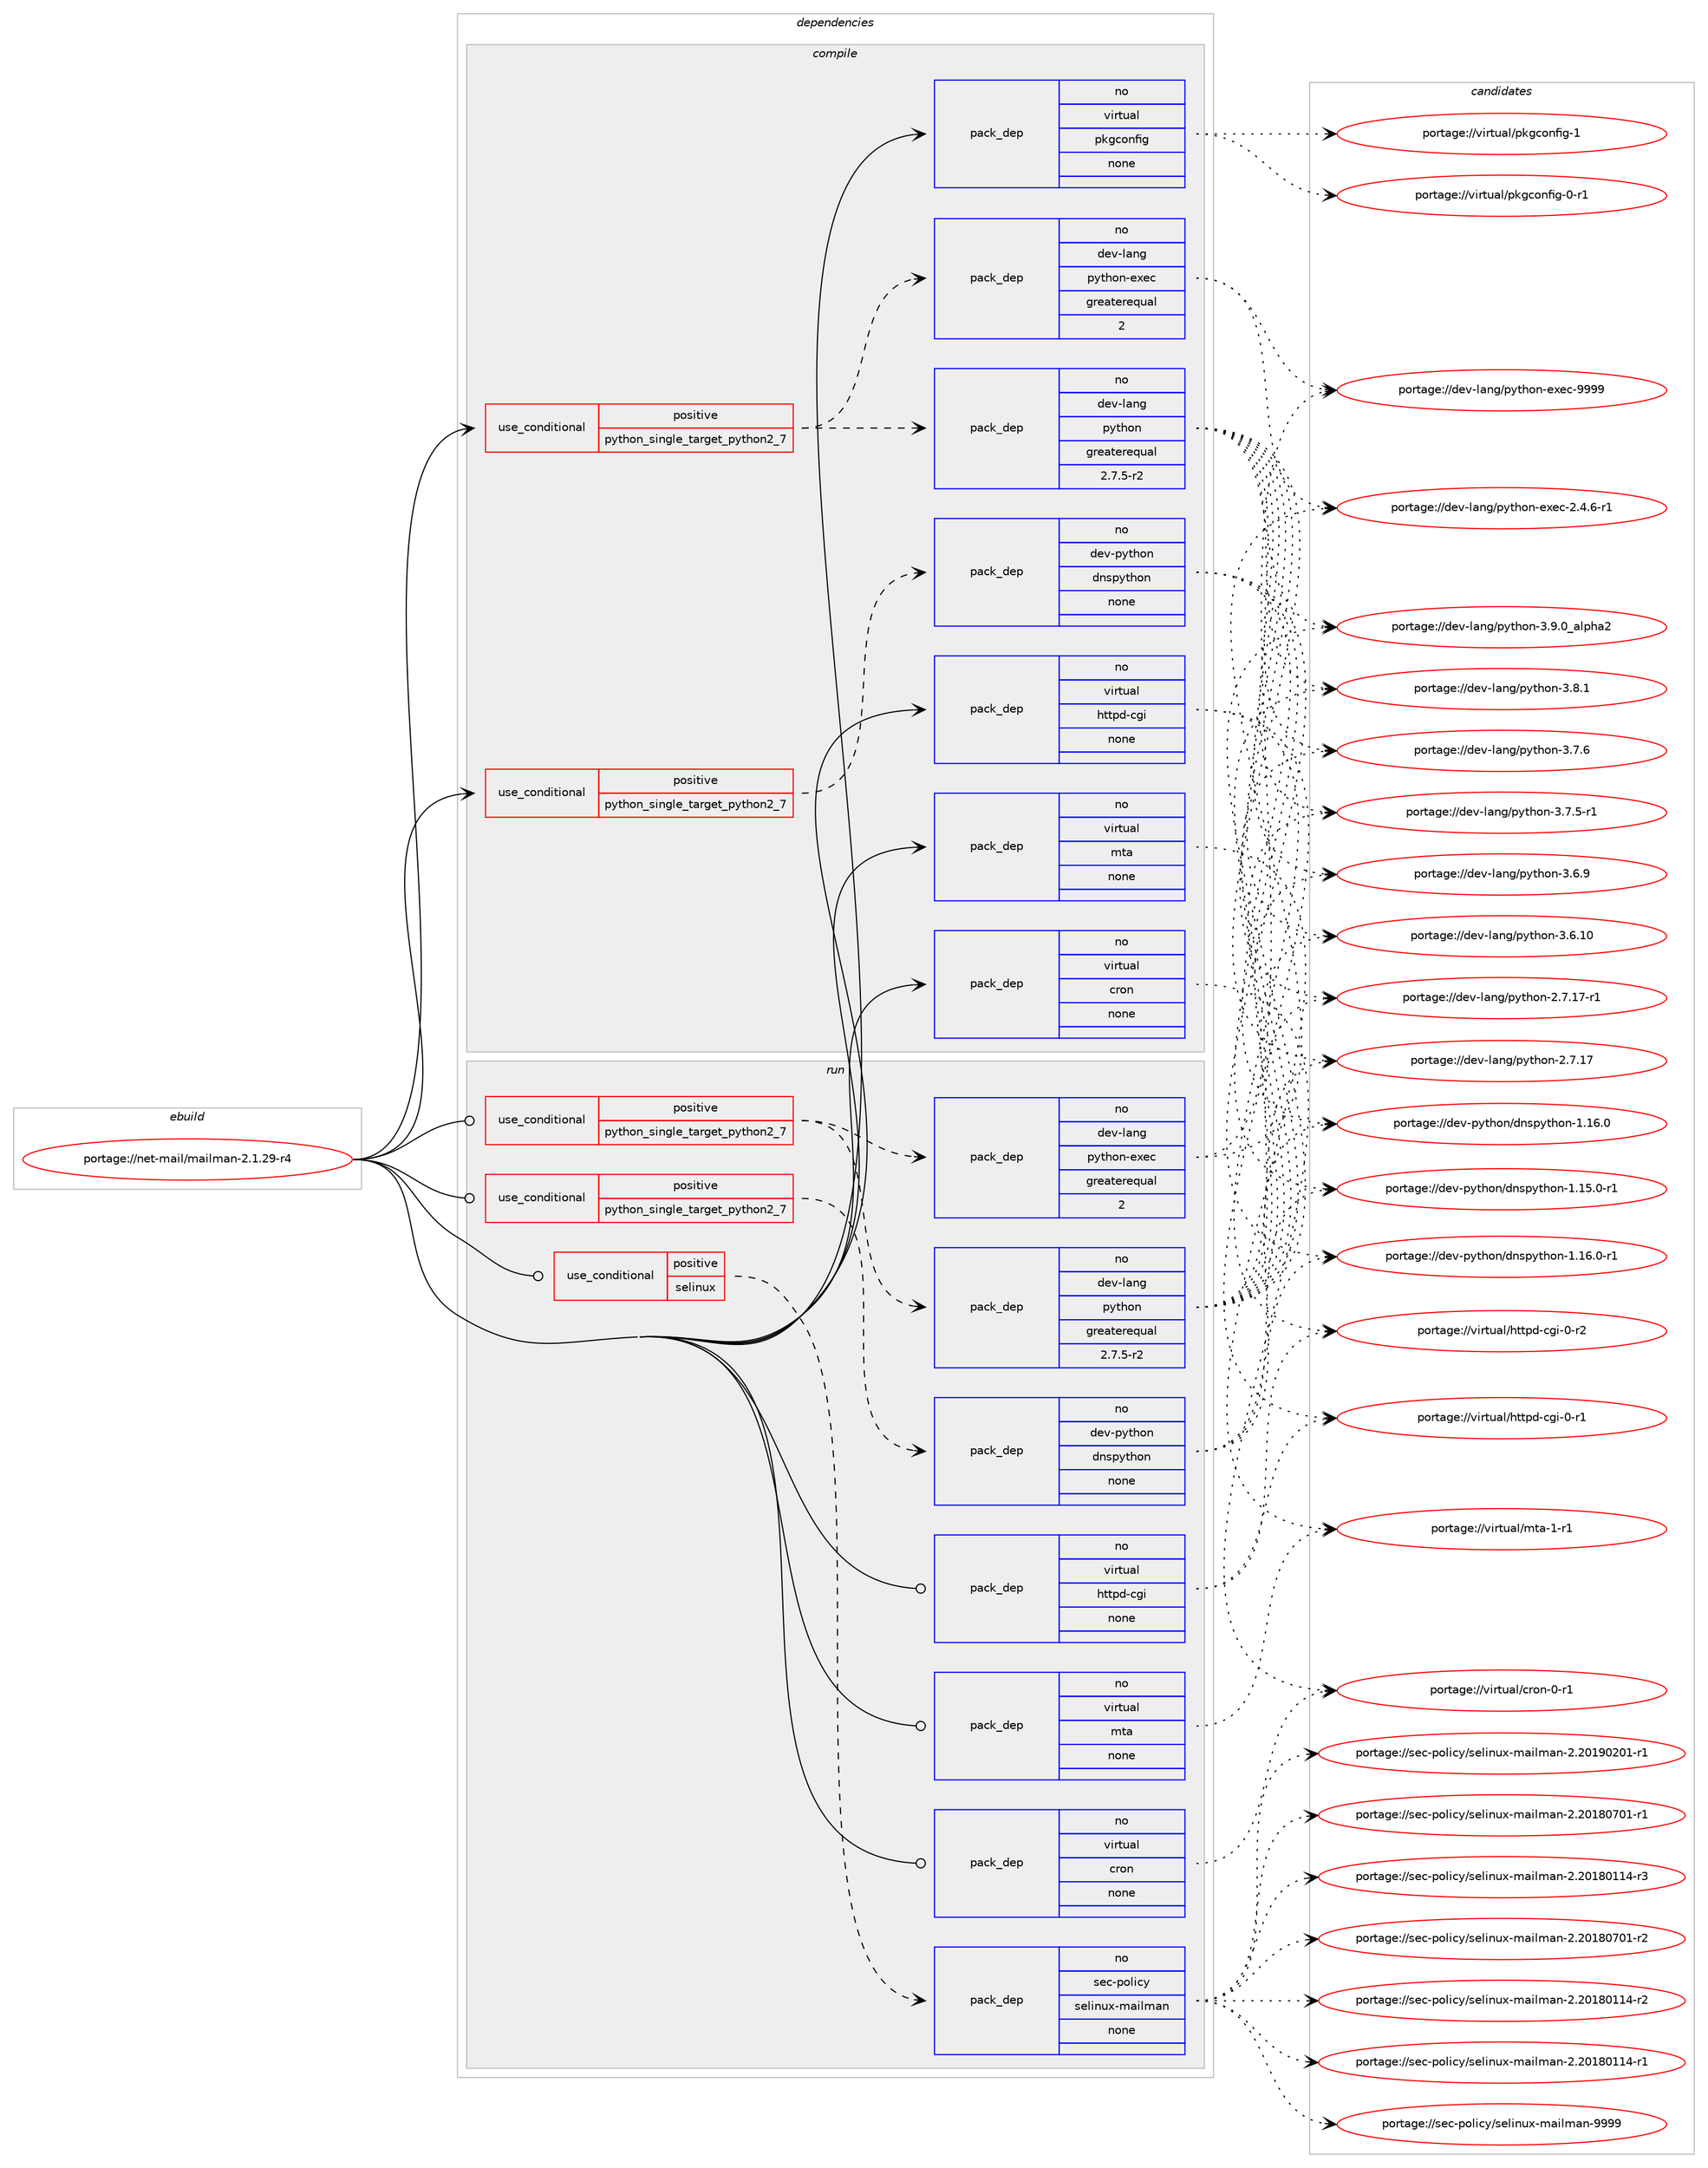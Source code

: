 digraph prolog {

# *************
# Graph options
# *************

newrank=true;
concentrate=true;
compound=true;
graph [rankdir=LR,fontname=Helvetica,fontsize=10,ranksep=1.5];#, ranksep=2.5, nodesep=0.2];
edge  [arrowhead=vee];
node  [fontname=Helvetica,fontsize=10];

# **********
# The ebuild
# **********

subgraph cluster_leftcol {
color=gray;
rank=same;
label=<<i>ebuild</i>>;
id [label="portage://net-mail/mailman-2.1.29-r4", color=red, width=4, href="../net-mail/mailman-2.1.29-r4.svg"];
}

# ****************
# The dependencies
# ****************

subgraph cluster_midcol {
color=gray;
label=<<i>dependencies</i>>;
subgraph cluster_compile {
fillcolor="#eeeeee";
style=filled;
label=<<i>compile</i>>;
subgraph cond28635 {
dependency137252 [label=<<TABLE BORDER="0" CELLBORDER="1" CELLSPACING="0" CELLPADDING="4"><TR><TD ROWSPAN="3" CELLPADDING="10">use_conditional</TD></TR><TR><TD>positive</TD></TR><TR><TD>python_single_target_python2_7</TD></TR></TABLE>>, shape=none, color=red];
subgraph pack106399 {
dependency137253 [label=<<TABLE BORDER="0" CELLBORDER="1" CELLSPACING="0" CELLPADDING="4" WIDTH="220"><TR><TD ROWSPAN="6" CELLPADDING="30">pack_dep</TD></TR><TR><TD WIDTH="110">no</TD></TR><TR><TD>dev-lang</TD></TR><TR><TD>python</TD></TR><TR><TD>greaterequal</TD></TR><TR><TD>2.7.5-r2</TD></TR></TABLE>>, shape=none, color=blue];
}
dependency137252:e -> dependency137253:w [weight=20,style="dashed",arrowhead="vee"];
subgraph pack106400 {
dependency137254 [label=<<TABLE BORDER="0" CELLBORDER="1" CELLSPACING="0" CELLPADDING="4" WIDTH="220"><TR><TD ROWSPAN="6" CELLPADDING="30">pack_dep</TD></TR><TR><TD WIDTH="110">no</TD></TR><TR><TD>dev-lang</TD></TR><TR><TD>python-exec</TD></TR><TR><TD>greaterequal</TD></TR><TR><TD>2</TD></TR></TABLE>>, shape=none, color=blue];
}
dependency137252:e -> dependency137254:w [weight=20,style="dashed",arrowhead="vee"];
}
id:e -> dependency137252:w [weight=20,style="solid",arrowhead="vee"];
subgraph cond28636 {
dependency137255 [label=<<TABLE BORDER="0" CELLBORDER="1" CELLSPACING="0" CELLPADDING="4"><TR><TD ROWSPAN="3" CELLPADDING="10">use_conditional</TD></TR><TR><TD>positive</TD></TR><TR><TD>python_single_target_python2_7</TD></TR></TABLE>>, shape=none, color=red];
subgraph pack106401 {
dependency137256 [label=<<TABLE BORDER="0" CELLBORDER="1" CELLSPACING="0" CELLPADDING="4" WIDTH="220"><TR><TD ROWSPAN="6" CELLPADDING="30">pack_dep</TD></TR><TR><TD WIDTH="110">no</TD></TR><TR><TD>dev-python</TD></TR><TR><TD>dnspython</TD></TR><TR><TD>none</TD></TR><TR><TD></TD></TR></TABLE>>, shape=none, color=blue];
}
dependency137255:e -> dependency137256:w [weight=20,style="dashed",arrowhead="vee"];
}
id:e -> dependency137255:w [weight=20,style="solid",arrowhead="vee"];
subgraph pack106402 {
dependency137257 [label=<<TABLE BORDER="0" CELLBORDER="1" CELLSPACING="0" CELLPADDING="4" WIDTH="220"><TR><TD ROWSPAN="6" CELLPADDING="30">pack_dep</TD></TR><TR><TD WIDTH="110">no</TD></TR><TR><TD>virtual</TD></TR><TR><TD>cron</TD></TR><TR><TD>none</TD></TR><TR><TD></TD></TR></TABLE>>, shape=none, color=blue];
}
id:e -> dependency137257:w [weight=20,style="solid",arrowhead="vee"];
subgraph pack106403 {
dependency137258 [label=<<TABLE BORDER="0" CELLBORDER="1" CELLSPACING="0" CELLPADDING="4" WIDTH="220"><TR><TD ROWSPAN="6" CELLPADDING="30">pack_dep</TD></TR><TR><TD WIDTH="110">no</TD></TR><TR><TD>virtual</TD></TR><TR><TD>httpd-cgi</TD></TR><TR><TD>none</TD></TR><TR><TD></TD></TR></TABLE>>, shape=none, color=blue];
}
id:e -> dependency137258:w [weight=20,style="solid",arrowhead="vee"];
subgraph pack106404 {
dependency137259 [label=<<TABLE BORDER="0" CELLBORDER="1" CELLSPACING="0" CELLPADDING="4" WIDTH="220"><TR><TD ROWSPAN="6" CELLPADDING="30">pack_dep</TD></TR><TR><TD WIDTH="110">no</TD></TR><TR><TD>virtual</TD></TR><TR><TD>mta</TD></TR><TR><TD>none</TD></TR><TR><TD></TD></TR></TABLE>>, shape=none, color=blue];
}
id:e -> dependency137259:w [weight=20,style="solid",arrowhead="vee"];
subgraph pack106405 {
dependency137260 [label=<<TABLE BORDER="0" CELLBORDER="1" CELLSPACING="0" CELLPADDING="4" WIDTH="220"><TR><TD ROWSPAN="6" CELLPADDING="30">pack_dep</TD></TR><TR><TD WIDTH="110">no</TD></TR><TR><TD>virtual</TD></TR><TR><TD>pkgconfig</TD></TR><TR><TD>none</TD></TR><TR><TD></TD></TR></TABLE>>, shape=none, color=blue];
}
id:e -> dependency137260:w [weight=20,style="solid",arrowhead="vee"];
}
subgraph cluster_compileandrun {
fillcolor="#eeeeee";
style=filled;
label=<<i>compile and run</i>>;
}
subgraph cluster_run {
fillcolor="#eeeeee";
style=filled;
label=<<i>run</i>>;
subgraph cond28637 {
dependency137261 [label=<<TABLE BORDER="0" CELLBORDER="1" CELLSPACING="0" CELLPADDING="4"><TR><TD ROWSPAN="3" CELLPADDING="10">use_conditional</TD></TR><TR><TD>positive</TD></TR><TR><TD>python_single_target_python2_7</TD></TR></TABLE>>, shape=none, color=red];
subgraph pack106406 {
dependency137262 [label=<<TABLE BORDER="0" CELLBORDER="1" CELLSPACING="0" CELLPADDING="4" WIDTH="220"><TR><TD ROWSPAN="6" CELLPADDING="30">pack_dep</TD></TR><TR><TD WIDTH="110">no</TD></TR><TR><TD>dev-lang</TD></TR><TR><TD>python</TD></TR><TR><TD>greaterequal</TD></TR><TR><TD>2.7.5-r2</TD></TR></TABLE>>, shape=none, color=blue];
}
dependency137261:e -> dependency137262:w [weight=20,style="dashed",arrowhead="vee"];
subgraph pack106407 {
dependency137263 [label=<<TABLE BORDER="0" CELLBORDER="1" CELLSPACING="0" CELLPADDING="4" WIDTH="220"><TR><TD ROWSPAN="6" CELLPADDING="30">pack_dep</TD></TR><TR><TD WIDTH="110">no</TD></TR><TR><TD>dev-lang</TD></TR><TR><TD>python-exec</TD></TR><TR><TD>greaterequal</TD></TR><TR><TD>2</TD></TR></TABLE>>, shape=none, color=blue];
}
dependency137261:e -> dependency137263:w [weight=20,style="dashed",arrowhead="vee"];
}
id:e -> dependency137261:w [weight=20,style="solid",arrowhead="odot"];
subgraph cond28638 {
dependency137264 [label=<<TABLE BORDER="0" CELLBORDER="1" CELLSPACING="0" CELLPADDING="4"><TR><TD ROWSPAN="3" CELLPADDING="10">use_conditional</TD></TR><TR><TD>positive</TD></TR><TR><TD>python_single_target_python2_7</TD></TR></TABLE>>, shape=none, color=red];
subgraph pack106408 {
dependency137265 [label=<<TABLE BORDER="0" CELLBORDER="1" CELLSPACING="0" CELLPADDING="4" WIDTH="220"><TR><TD ROWSPAN="6" CELLPADDING="30">pack_dep</TD></TR><TR><TD WIDTH="110">no</TD></TR><TR><TD>dev-python</TD></TR><TR><TD>dnspython</TD></TR><TR><TD>none</TD></TR><TR><TD></TD></TR></TABLE>>, shape=none, color=blue];
}
dependency137264:e -> dependency137265:w [weight=20,style="dashed",arrowhead="vee"];
}
id:e -> dependency137264:w [weight=20,style="solid",arrowhead="odot"];
subgraph cond28639 {
dependency137266 [label=<<TABLE BORDER="0" CELLBORDER="1" CELLSPACING="0" CELLPADDING="4"><TR><TD ROWSPAN="3" CELLPADDING="10">use_conditional</TD></TR><TR><TD>positive</TD></TR><TR><TD>selinux</TD></TR></TABLE>>, shape=none, color=red];
subgraph pack106409 {
dependency137267 [label=<<TABLE BORDER="0" CELLBORDER="1" CELLSPACING="0" CELLPADDING="4" WIDTH="220"><TR><TD ROWSPAN="6" CELLPADDING="30">pack_dep</TD></TR><TR><TD WIDTH="110">no</TD></TR><TR><TD>sec-policy</TD></TR><TR><TD>selinux-mailman</TD></TR><TR><TD>none</TD></TR><TR><TD></TD></TR></TABLE>>, shape=none, color=blue];
}
dependency137266:e -> dependency137267:w [weight=20,style="dashed",arrowhead="vee"];
}
id:e -> dependency137266:w [weight=20,style="solid",arrowhead="odot"];
subgraph pack106410 {
dependency137268 [label=<<TABLE BORDER="0" CELLBORDER="1" CELLSPACING="0" CELLPADDING="4" WIDTH="220"><TR><TD ROWSPAN="6" CELLPADDING="30">pack_dep</TD></TR><TR><TD WIDTH="110">no</TD></TR><TR><TD>virtual</TD></TR><TR><TD>cron</TD></TR><TR><TD>none</TD></TR><TR><TD></TD></TR></TABLE>>, shape=none, color=blue];
}
id:e -> dependency137268:w [weight=20,style="solid",arrowhead="odot"];
subgraph pack106411 {
dependency137269 [label=<<TABLE BORDER="0" CELLBORDER="1" CELLSPACING="0" CELLPADDING="4" WIDTH="220"><TR><TD ROWSPAN="6" CELLPADDING="30">pack_dep</TD></TR><TR><TD WIDTH="110">no</TD></TR><TR><TD>virtual</TD></TR><TR><TD>httpd-cgi</TD></TR><TR><TD>none</TD></TR><TR><TD></TD></TR></TABLE>>, shape=none, color=blue];
}
id:e -> dependency137269:w [weight=20,style="solid",arrowhead="odot"];
subgraph pack106412 {
dependency137270 [label=<<TABLE BORDER="0" CELLBORDER="1" CELLSPACING="0" CELLPADDING="4" WIDTH="220"><TR><TD ROWSPAN="6" CELLPADDING="30">pack_dep</TD></TR><TR><TD WIDTH="110">no</TD></TR><TR><TD>virtual</TD></TR><TR><TD>mta</TD></TR><TR><TD>none</TD></TR><TR><TD></TD></TR></TABLE>>, shape=none, color=blue];
}
id:e -> dependency137270:w [weight=20,style="solid",arrowhead="odot"];
}
}

# **************
# The candidates
# **************

subgraph cluster_choices {
rank=same;
color=gray;
label=<<i>candidates</i>>;

subgraph choice106399 {
color=black;
nodesep=1;
choice10010111845108971101034711212111610411111045514657464895971081121049750 [label="portage://dev-lang/python-3.9.0_alpha2", color=red, width=4,href="../dev-lang/python-3.9.0_alpha2.svg"];
choice100101118451089711010347112121116104111110455146564649 [label="portage://dev-lang/python-3.8.1", color=red, width=4,href="../dev-lang/python-3.8.1.svg"];
choice100101118451089711010347112121116104111110455146554654 [label="portage://dev-lang/python-3.7.6", color=red, width=4,href="../dev-lang/python-3.7.6.svg"];
choice1001011184510897110103471121211161041111104551465546534511449 [label="portage://dev-lang/python-3.7.5-r1", color=red, width=4,href="../dev-lang/python-3.7.5-r1.svg"];
choice100101118451089711010347112121116104111110455146544657 [label="portage://dev-lang/python-3.6.9", color=red, width=4,href="../dev-lang/python-3.6.9.svg"];
choice10010111845108971101034711212111610411111045514654464948 [label="portage://dev-lang/python-3.6.10", color=red, width=4,href="../dev-lang/python-3.6.10.svg"];
choice100101118451089711010347112121116104111110455046554649554511449 [label="portage://dev-lang/python-2.7.17-r1", color=red, width=4,href="../dev-lang/python-2.7.17-r1.svg"];
choice10010111845108971101034711212111610411111045504655464955 [label="portage://dev-lang/python-2.7.17", color=red, width=4,href="../dev-lang/python-2.7.17.svg"];
dependency137253:e -> choice10010111845108971101034711212111610411111045514657464895971081121049750:w [style=dotted,weight="100"];
dependency137253:e -> choice100101118451089711010347112121116104111110455146564649:w [style=dotted,weight="100"];
dependency137253:e -> choice100101118451089711010347112121116104111110455146554654:w [style=dotted,weight="100"];
dependency137253:e -> choice1001011184510897110103471121211161041111104551465546534511449:w [style=dotted,weight="100"];
dependency137253:e -> choice100101118451089711010347112121116104111110455146544657:w [style=dotted,weight="100"];
dependency137253:e -> choice10010111845108971101034711212111610411111045514654464948:w [style=dotted,weight="100"];
dependency137253:e -> choice100101118451089711010347112121116104111110455046554649554511449:w [style=dotted,weight="100"];
dependency137253:e -> choice10010111845108971101034711212111610411111045504655464955:w [style=dotted,weight="100"];
}
subgraph choice106400 {
color=black;
nodesep=1;
choice10010111845108971101034711212111610411111045101120101994557575757 [label="portage://dev-lang/python-exec-9999", color=red, width=4,href="../dev-lang/python-exec-9999.svg"];
choice10010111845108971101034711212111610411111045101120101994550465246544511449 [label="portage://dev-lang/python-exec-2.4.6-r1", color=red, width=4,href="../dev-lang/python-exec-2.4.6-r1.svg"];
dependency137254:e -> choice10010111845108971101034711212111610411111045101120101994557575757:w [style=dotted,weight="100"];
dependency137254:e -> choice10010111845108971101034711212111610411111045101120101994550465246544511449:w [style=dotted,weight="100"];
}
subgraph choice106401 {
color=black;
nodesep=1;
choice1001011184511212111610411111047100110115112121116104111110454946495446484511449 [label="portage://dev-python/dnspython-1.16.0-r1", color=red, width=4,href="../dev-python/dnspython-1.16.0-r1.svg"];
choice100101118451121211161041111104710011011511212111610411111045494649544648 [label="portage://dev-python/dnspython-1.16.0", color=red, width=4,href="../dev-python/dnspython-1.16.0.svg"];
choice1001011184511212111610411111047100110115112121116104111110454946495346484511449 [label="portage://dev-python/dnspython-1.15.0-r1", color=red, width=4,href="../dev-python/dnspython-1.15.0-r1.svg"];
dependency137256:e -> choice1001011184511212111610411111047100110115112121116104111110454946495446484511449:w [style=dotted,weight="100"];
dependency137256:e -> choice100101118451121211161041111104710011011511212111610411111045494649544648:w [style=dotted,weight="100"];
dependency137256:e -> choice1001011184511212111610411111047100110115112121116104111110454946495346484511449:w [style=dotted,weight="100"];
}
subgraph choice106402 {
color=black;
nodesep=1;
choice11810511411611797108479911411111045484511449 [label="portage://virtual/cron-0-r1", color=red, width=4,href="../virtual/cron-0-r1.svg"];
dependency137257:e -> choice11810511411611797108479911411111045484511449:w [style=dotted,weight="100"];
}
subgraph choice106403 {
color=black;
nodesep=1;
choice1181051141161179710847104116116112100459910310545484511450 [label="portage://virtual/httpd-cgi-0-r2", color=red, width=4,href="../virtual/httpd-cgi-0-r2.svg"];
choice1181051141161179710847104116116112100459910310545484511449 [label="portage://virtual/httpd-cgi-0-r1", color=red, width=4,href="../virtual/httpd-cgi-0-r1.svg"];
dependency137258:e -> choice1181051141161179710847104116116112100459910310545484511450:w [style=dotted,weight="100"];
dependency137258:e -> choice1181051141161179710847104116116112100459910310545484511449:w [style=dotted,weight="100"];
}
subgraph choice106404 {
color=black;
nodesep=1;
choice11810511411611797108471091169745494511449 [label="portage://virtual/mta-1-r1", color=red, width=4,href="../virtual/mta-1-r1.svg"];
dependency137259:e -> choice11810511411611797108471091169745494511449:w [style=dotted,weight="100"];
}
subgraph choice106405 {
color=black;
nodesep=1;
choice1181051141161179710847112107103991111101021051034549 [label="portage://virtual/pkgconfig-1", color=red, width=4,href="../virtual/pkgconfig-1.svg"];
choice11810511411611797108471121071039911111010210510345484511449 [label="portage://virtual/pkgconfig-0-r1", color=red, width=4,href="../virtual/pkgconfig-0-r1.svg"];
dependency137260:e -> choice1181051141161179710847112107103991111101021051034549:w [style=dotted,weight="100"];
dependency137260:e -> choice11810511411611797108471121071039911111010210510345484511449:w [style=dotted,weight="100"];
}
subgraph choice106406 {
color=black;
nodesep=1;
choice10010111845108971101034711212111610411111045514657464895971081121049750 [label="portage://dev-lang/python-3.9.0_alpha2", color=red, width=4,href="../dev-lang/python-3.9.0_alpha2.svg"];
choice100101118451089711010347112121116104111110455146564649 [label="portage://dev-lang/python-3.8.1", color=red, width=4,href="../dev-lang/python-3.8.1.svg"];
choice100101118451089711010347112121116104111110455146554654 [label="portage://dev-lang/python-3.7.6", color=red, width=4,href="../dev-lang/python-3.7.6.svg"];
choice1001011184510897110103471121211161041111104551465546534511449 [label="portage://dev-lang/python-3.7.5-r1", color=red, width=4,href="../dev-lang/python-3.7.5-r1.svg"];
choice100101118451089711010347112121116104111110455146544657 [label="portage://dev-lang/python-3.6.9", color=red, width=4,href="../dev-lang/python-3.6.9.svg"];
choice10010111845108971101034711212111610411111045514654464948 [label="portage://dev-lang/python-3.6.10", color=red, width=4,href="../dev-lang/python-3.6.10.svg"];
choice100101118451089711010347112121116104111110455046554649554511449 [label="portage://dev-lang/python-2.7.17-r1", color=red, width=4,href="../dev-lang/python-2.7.17-r1.svg"];
choice10010111845108971101034711212111610411111045504655464955 [label="portage://dev-lang/python-2.7.17", color=red, width=4,href="../dev-lang/python-2.7.17.svg"];
dependency137262:e -> choice10010111845108971101034711212111610411111045514657464895971081121049750:w [style=dotted,weight="100"];
dependency137262:e -> choice100101118451089711010347112121116104111110455146564649:w [style=dotted,weight="100"];
dependency137262:e -> choice100101118451089711010347112121116104111110455146554654:w [style=dotted,weight="100"];
dependency137262:e -> choice1001011184510897110103471121211161041111104551465546534511449:w [style=dotted,weight="100"];
dependency137262:e -> choice100101118451089711010347112121116104111110455146544657:w [style=dotted,weight="100"];
dependency137262:e -> choice10010111845108971101034711212111610411111045514654464948:w [style=dotted,weight="100"];
dependency137262:e -> choice100101118451089711010347112121116104111110455046554649554511449:w [style=dotted,weight="100"];
dependency137262:e -> choice10010111845108971101034711212111610411111045504655464955:w [style=dotted,weight="100"];
}
subgraph choice106407 {
color=black;
nodesep=1;
choice10010111845108971101034711212111610411111045101120101994557575757 [label="portage://dev-lang/python-exec-9999", color=red, width=4,href="../dev-lang/python-exec-9999.svg"];
choice10010111845108971101034711212111610411111045101120101994550465246544511449 [label="portage://dev-lang/python-exec-2.4.6-r1", color=red, width=4,href="../dev-lang/python-exec-2.4.6-r1.svg"];
dependency137263:e -> choice10010111845108971101034711212111610411111045101120101994557575757:w [style=dotted,weight="100"];
dependency137263:e -> choice10010111845108971101034711212111610411111045101120101994550465246544511449:w [style=dotted,weight="100"];
}
subgraph choice106408 {
color=black;
nodesep=1;
choice1001011184511212111610411111047100110115112121116104111110454946495446484511449 [label="portage://dev-python/dnspython-1.16.0-r1", color=red, width=4,href="../dev-python/dnspython-1.16.0-r1.svg"];
choice100101118451121211161041111104710011011511212111610411111045494649544648 [label="portage://dev-python/dnspython-1.16.0", color=red, width=4,href="../dev-python/dnspython-1.16.0.svg"];
choice1001011184511212111610411111047100110115112121116104111110454946495346484511449 [label="portage://dev-python/dnspython-1.15.0-r1", color=red, width=4,href="../dev-python/dnspython-1.15.0-r1.svg"];
dependency137265:e -> choice1001011184511212111610411111047100110115112121116104111110454946495446484511449:w [style=dotted,weight="100"];
dependency137265:e -> choice100101118451121211161041111104710011011511212111610411111045494649544648:w [style=dotted,weight="100"];
dependency137265:e -> choice1001011184511212111610411111047100110115112121116104111110454946495346484511449:w [style=dotted,weight="100"];
}
subgraph choice106409 {
color=black;
nodesep=1;
choice115101994511211110810599121471151011081051101171204510997105108109971104557575757 [label="portage://sec-policy/selinux-mailman-9999", color=red, width=4,href="../sec-policy/selinux-mailman-9999.svg"];
choice1151019945112111108105991214711510110810511011712045109971051081099711045504650484957485048494511449 [label="portage://sec-policy/selinux-mailman-2.20190201-r1", color=red, width=4,href="../sec-policy/selinux-mailman-2.20190201-r1.svg"];
choice1151019945112111108105991214711510110810511011712045109971051081099711045504650484956485548494511450 [label="portage://sec-policy/selinux-mailman-2.20180701-r2", color=red, width=4,href="../sec-policy/selinux-mailman-2.20180701-r2.svg"];
choice1151019945112111108105991214711510110810511011712045109971051081099711045504650484956485548494511449 [label="portage://sec-policy/selinux-mailman-2.20180701-r1", color=red, width=4,href="../sec-policy/selinux-mailman-2.20180701-r1.svg"];
choice1151019945112111108105991214711510110810511011712045109971051081099711045504650484956484949524511451 [label="portage://sec-policy/selinux-mailman-2.20180114-r3", color=red, width=4,href="../sec-policy/selinux-mailman-2.20180114-r3.svg"];
choice1151019945112111108105991214711510110810511011712045109971051081099711045504650484956484949524511450 [label="portage://sec-policy/selinux-mailman-2.20180114-r2", color=red, width=4,href="../sec-policy/selinux-mailman-2.20180114-r2.svg"];
choice1151019945112111108105991214711510110810511011712045109971051081099711045504650484956484949524511449 [label="portage://sec-policy/selinux-mailman-2.20180114-r1", color=red, width=4,href="../sec-policy/selinux-mailman-2.20180114-r1.svg"];
dependency137267:e -> choice115101994511211110810599121471151011081051101171204510997105108109971104557575757:w [style=dotted,weight="100"];
dependency137267:e -> choice1151019945112111108105991214711510110810511011712045109971051081099711045504650484957485048494511449:w [style=dotted,weight="100"];
dependency137267:e -> choice1151019945112111108105991214711510110810511011712045109971051081099711045504650484956485548494511450:w [style=dotted,weight="100"];
dependency137267:e -> choice1151019945112111108105991214711510110810511011712045109971051081099711045504650484956485548494511449:w [style=dotted,weight="100"];
dependency137267:e -> choice1151019945112111108105991214711510110810511011712045109971051081099711045504650484956484949524511451:w [style=dotted,weight="100"];
dependency137267:e -> choice1151019945112111108105991214711510110810511011712045109971051081099711045504650484956484949524511450:w [style=dotted,weight="100"];
dependency137267:e -> choice1151019945112111108105991214711510110810511011712045109971051081099711045504650484956484949524511449:w [style=dotted,weight="100"];
}
subgraph choice106410 {
color=black;
nodesep=1;
choice11810511411611797108479911411111045484511449 [label="portage://virtual/cron-0-r1", color=red, width=4,href="../virtual/cron-0-r1.svg"];
dependency137268:e -> choice11810511411611797108479911411111045484511449:w [style=dotted,weight="100"];
}
subgraph choice106411 {
color=black;
nodesep=1;
choice1181051141161179710847104116116112100459910310545484511450 [label="portage://virtual/httpd-cgi-0-r2", color=red, width=4,href="../virtual/httpd-cgi-0-r2.svg"];
choice1181051141161179710847104116116112100459910310545484511449 [label="portage://virtual/httpd-cgi-0-r1", color=red, width=4,href="../virtual/httpd-cgi-0-r1.svg"];
dependency137269:e -> choice1181051141161179710847104116116112100459910310545484511450:w [style=dotted,weight="100"];
dependency137269:e -> choice1181051141161179710847104116116112100459910310545484511449:w [style=dotted,weight="100"];
}
subgraph choice106412 {
color=black;
nodesep=1;
choice11810511411611797108471091169745494511449 [label="portage://virtual/mta-1-r1", color=red, width=4,href="../virtual/mta-1-r1.svg"];
dependency137270:e -> choice11810511411611797108471091169745494511449:w [style=dotted,weight="100"];
}
}

}
